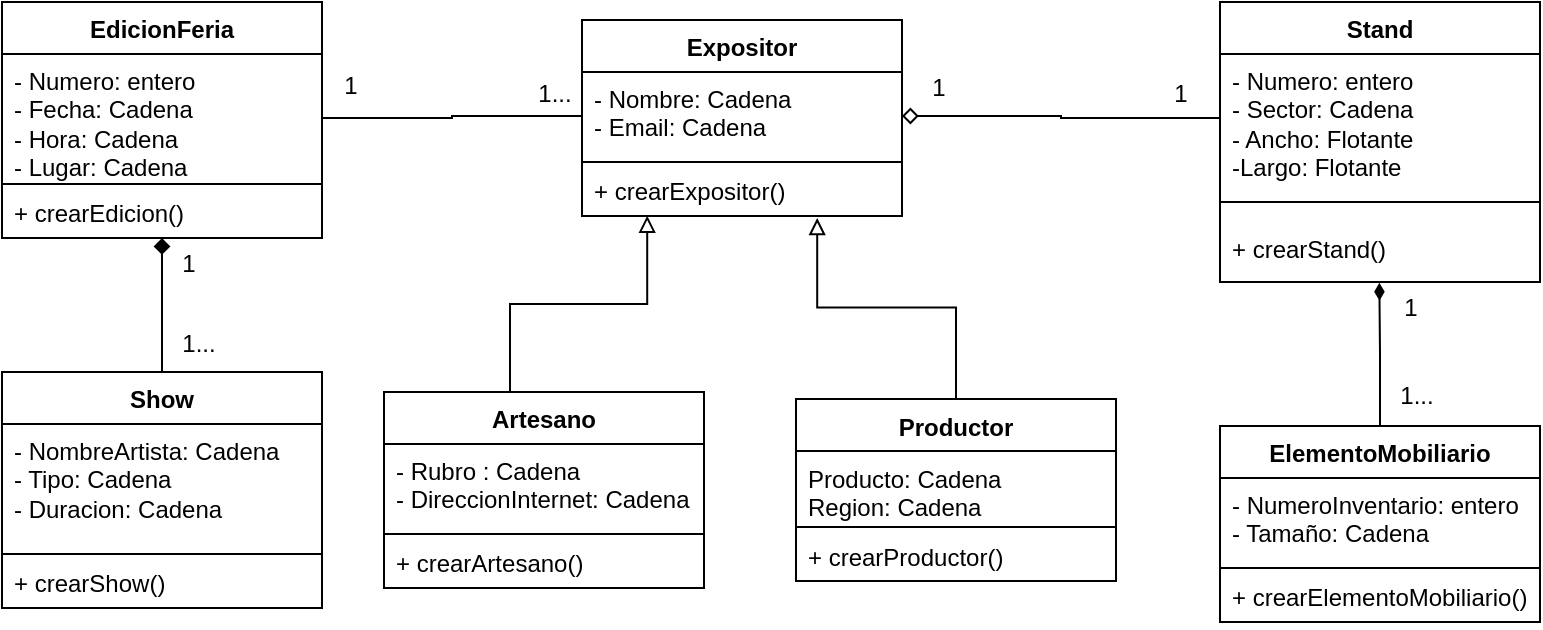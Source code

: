 <mxfile version="24.0.4" type="device" pages="2">
  <diagram name="Página-1" id="2p3dQ7kB4_P3YqdFY330">
    <mxGraphModel dx="1016" dy="598" grid="0" gridSize="10" guides="1" tooltips="1" connect="1" arrows="1" fold="1" page="0" pageScale="1" pageWidth="827" pageHeight="1169" math="0" shadow="0">
      <root>
        <mxCell id="0" />
        <mxCell id="1" parent="0" />
        <mxCell id="DFPjdbfR_xvqbc7c1NMu-45" style="edgeStyle=orthogonalEdgeStyle;rounded=0;orthogonalLoop=1;jettySize=auto;html=1;entryX=0.5;entryY=0;entryDx=0;entryDy=0;endArrow=none;endFill=0;startArrow=diamond;startFill=1;" edge="1" parent="1" source="DFPjdbfR_xvqbc7c1NMu-1" target="DFPjdbfR_xvqbc7c1NMu-25">
          <mxGeometry relative="1" as="geometry" />
        </mxCell>
        <mxCell id="DFPjdbfR_xvqbc7c1NMu-1" value="EdicionFeria" style="swimlane;fontStyle=1;align=center;verticalAlign=top;childLayout=stackLayout;horizontal=1;startSize=26;horizontalStack=0;resizeParent=1;resizeParentMax=0;resizeLast=0;collapsible=1;marginBottom=0;whiteSpace=wrap;html=1;" vertex="1" parent="1">
          <mxGeometry x="233" y="69" width="160" height="118" as="geometry" />
        </mxCell>
        <mxCell id="DFPjdbfR_xvqbc7c1NMu-2" value="- Numero: entero&lt;div&gt;- Fecha: Cadena&lt;/div&gt;&lt;div&gt;- Hora: Cadena&lt;/div&gt;&lt;div&gt;- Lugar: Cadena&lt;/div&gt;&lt;div&gt;&lt;br&gt;&lt;/div&gt;" style="text;strokeColor=none;fillColor=none;align=left;verticalAlign=top;spacingLeft=4;spacingRight=4;overflow=hidden;rotatable=0;points=[[0,0.5],[1,0.5]];portConstraint=eastwest;whiteSpace=wrap;html=1;" vertex="1" parent="DFPjdbfR_xvqbc7c1NMu-1">
          <mxGeometry y="26" width="160" height="64" as="geometry" />
        </mxCell>
        <mxCell id="DFPjdbfR_xvqbc7c1NMu-3" value="" style="line;strokeWidth=1;fillColor=none;align=left;verticalAlign=middle;spacingTop=-1;spacingLeft=3;spacingRight=3;rotatable=0;labelPosition=right;points=[];portConstraint=eastwest;strokeColor=inherit;" vertex="1" parent="DFPjdbfR_xvqbc7c1NMu-1">
          <mxGeometry y="90" width="160" height="2" as="geometry" />
        </mxCell>
        <mxCell id="DFPjdbfR_xvqbc7c1NMu-4" value="+ crearEdicion()" style="text;strokeColor=none;fillColor=none;align=left;verticalAlign=top;spacingLeft=4;spacingRight=4;overflow=hidden;rotatable=0;points=[[0,0.5],[1,0.5]];portConstraint=eastwest;whiteSpace=wrap;html=1;" vertex="1" parent="DFPjdbfR_xvqbc7c1NMu-1">
          <mxGeometry y="92" width="160" height="26" as="geometry" />
        </mxCell>
        <mxCell id="DFPjdbfR_xvqbc7c1NMu-5" value="Stand" style="swimlane;fontStyle=1;align=center;verticalAlign=top;childLayout=stackLayout;horizontal=1;startSize=26;horizontalStack=0;resizeParent=1;resizeParentMax=0;resizeLast=0;collapsible=1;marginBottom=0;whiteSpace=wrap;html=1;" vertex="1" parent="1">
          <mxGeometry x="842" y="69" width="160" height="140" as="geometry" />
        </mxCell>
        <mxCell id="DFPjdbfR_xvqbc7c1NMu-6" value="&lt;div&gt;- Numero: entero&lt;/div&gt;&lt;div&gt;- Sector: Cadena&lt;/div&gt;&lt;div&gt;- Ancho: Flotante&lt;/div&gt;&lt;div&gt;-Largo: Flotante&lt;/div&gt;" style="text;strokeColor=none;fillColor=none;align=left;verticalAlign=top;spacingLeft=4;spacingRight=4;overflow=hidden;rotatable=0;points=[[0,0.5],[1,0.5]];portConstraint=eastwest;whiteSpace=wrap;html=1;" vertex="1" parent="DFPjdbfR_xvqbc7c1NMu-5">
          <mxGeometry y="26" width="160" height="64" as="geometry" />
        </mxCell>
        <mxCell id="DFPjdbfR_xvqbc7c1NMu-7" value="" style="line;strokeWidth=1;fillColor=none;align=left;verticalAlign=middle;spacingTop=-1;spacingLeft=3;spacingRight=3;rotatable=0;labelPosition=right;points=[];portConstraint=eastwest;strokeColor=inherit;" vertex="1" parent="DFPjdbfR_xvqbc7c1NMu-5">
          <mxGeometry y="90" width="160" height="20" as="geometry" />
        </mxCell>
        <mxCell id="DFPjdbfR_xvqbc7c1NMu-8" value="+ crearStand&lt;span style=&quot;background-color: initial;&quot;&gt;()&lt;/span&gt;" style="text;strokeColor=none;fillColor=none;align=left;verticalAlign=top;spacingLeft=4;spacingRight=4;overflow=hidden;rotatable=0;points=[[0,0.5],[1,0.5]];portConstraint=eastwest;whiteSpace=wrap;html=1;" vertex="1" parent="DFPjdbfR_xvqbc7c1NMu-5">
          <mxGeometry y="110" width="160" height="30" as="geometry" />
        </mxCell>
        <mxCell id="DFPjdbfR_xvqbc7c1NMu-9" value="ElementoMobiliario" style="swimlane;fontStyle=1;align=center;verticalAlign=top;childLayout=stackLayout;horizontal=1;startSize=26;horizontalStack=0;resizeParent=1;resizeParentMax=0;resizeLast=0;collapsible=1;marginBottom=0;whiteSpace=wrap;html=1;" vertex="1" parent="1">
          <mxGeometry x="842" y="281" width="160" height="98" as="geometry" />
        </mxCell>
        <mxCell id="DFPjdbfR_xvqbc7c1NMu-10" value="- NumeroInventario: entero&lt;div&gt;- Tamaño: Cadena&lt;/div&gt;" style="text;strokeColor=none;fillColor=none;align=left;verticalAlign=top;spacingLeft=4;spacingRight=4;overflow=hidden;rotatable=0;points=[[0,0.5],[1,0.5]];portConstraint=eastwest;whiteSpace=wrap;html=1;" vertex="1" parent="DFPjdbfR_xvqbc7c1NMu-9">
          <mxGeometry y="26" width="160" height="44" as="geometry" />
        </mxCell>
        <mxCell id="DFPjdbfR_xvqbc7c1NMu-11" value="" style="line;strokeWidth=1;fillColor=none;align=left;verticalAlign=middle;spacingTop=-1;spacingLeft=3;spacingRight=3;rotatable=0;labelPosition=right;points=[];portConstraint=eastwest;strokeColor=inherit;" vertex="1" parent="DFPjdbfR_xvqbc7c1NMu-9">
          <mxGeometry y="70" width="160" height="2" as="geometry" />
        </mxCell>
        <mxCell id="DFPjdbfR_xvqbc7c1NMu-12" value="+ crearElementoMobiliario()" style="text;strokeColor=none;fillColor=none;align=left;verticalAlign=top;spacingLeft=4;spacingRight=4;overflow=hidden;rotatable=0;points=[[0,0.5],[1,0.5]];portConstraint=eastwest;whiteSpace=wrap;html=1;" vertex="1" parent="DFPjdbfR_xvqbc7c1NMu-9">
          <mxGeometry y="72" width="160" height="26" as="geometry" />
        </mxCell>
        <mxCell id="DFPjdbfR_xvqbc7c1NMu-13" value="Expositor" style="swimlane;fontStyle=1;align=center;verticalAlign=top;childLayout=stackLayout;horizontal=1;startSize=26;horizontalStack=0;resizeParent=1;resizeParentMax=0;resizeLast=0;collapsible=1;marginBottom=0;whiteSpace=wrap;html=1;" vertex="1" parent="1">
          <mxGeometry x="523" y="78" width="160" height="98" as="geometry" />
        </mxCell>
        <mxCell id="DFPjdbfR_xvqbc7c1NMu-14" value="&lt;div&gt;- Nombre: Cadena&lt;/div&gt;&lt;div&gt;- Email: Cadena&lt;/div&gt;" style="text;strokeColor=none;fillColor=none;align=left;verticalAlign=top;spacingLeft=4;spacingRight=4;overflow=hidden;rotatable=0;points=[[0,0.5],[1,0.5]];portConstraint=eastwest;whiteSpace=wrap;html=1;" vertex="1" parent="DFPjdbfR_xvqbc7c1NMu-13">
          <mxGeometry y="26" width="160" height="44" as="geometry" />
        </mxCell>
        <mxCell id="DFPjdbfR_xvqbc7c1NMu-15" value="" style="line;strokeWidth=1;fillColor=none;align=left;verticalAlign=middle;spacingTop=-1;spacingLeft=3;spacingRight=3;rotatable=0;labelPosition=right;points=[];portConstraint=eastwest;strokeColor=inherit;" vertex="1" parent="DFPjdbfR_xvqbc7c1NMu-13">
          <mxGeometry y="70" width="160" height="2" as="geometry" />
        </mxCell>
        <mxCell id="DFPjdbfR_xvqbc7c1NMu-16" value="+ crearExpositor()" style="text;strokeColor=none;fillColor=none;align=left;verticalAlign=top;spacingLeft=4;spacingRight=4;overflow=hidden;rotatable=0;points=[[0,0.5],[1,0.5]];portConstraint=eastwest;whiteSpace=wrap;html=1;" vertex="1" parent="DFPjdbfR_xvqbc7c1NMu-13">
          <mxGeometry y="72" width="160" height="26" as="geometry" />
        </mxCell>
        <mxCell id="DFPjdbfR_xvqbc7c1NMu-37" style="edgeStyle=orthogonalEdgeStyle;rounded=0;orthogonalLoop=1;jettySize=auto;html=1;entryX=0.21;entryY=0.987;entryDx=0;entryDy=0;endArrow=block;endFill=0;entryPerimeter=0;" edge="1" parent="1">
          <mxGeometry relative="1" as="geometry">
            <mxPoint x="487" y="264.17" as="sourcePoint" />
            <mxPoint x="555.6" y="175.832" as="targetPoint" />
            <Array as="points">
              <mxPoint x="487" y="220" />
              <mxPoint x="556" y="220" />
            </Array>
          </mxGeometry>
        </mxCell>
        <mxCell id="DFPjdbfR_xvqbc7c1NMu-17" value="Artesano" style="swimlane;fontStyle=1;align=center;verticalAlign=top;childLayout=stackLayout;horizontal=1;startSize=26;horizontalStack=0;resizeParent=1;resizeParentMax=0;resizeLast=0;collapsible=1;marginBottom=0;whiteSpace=wrap;html=1;" vertex="1" parent="1">
          <mxGeometry x="424" y="264" width="160" height="98" as="geometry" />
        </mxCell>
        <mxCell id="DFPjdbfR_xvqbc7c1NMu-18" value="&lt;div&gt;- Rubro : Cadena&lt;/div&gt;&lt;div&gt;- DireccionInternet: Cadena&lt;/div&gt;" style="text;strokeColor=none;fillColor=none;align=left;verticalAlign=top;spacingLeft=4;spacingRight=4;overflow=hidden;rotatable=0;points=[[0,0.5],[1,0.5]];portConstraint=eastwest;whiteSpace=wrap;html=1;" vertex="1" parent="DFPjdbfR_xvqbc7c1NMu-17">
          <mxGeometry y="26" width="160" height="44" as="geometry" />
        </mxCell>
        <mxCell id="DFPjdbfR_xvqbc7c1NMu-19" value="" style="line;strokeWidth=1;fillColor=none;align=left;verticalAlign=middle;spacingTop=-1;spacingLeft=3;spacingRight=3;rotatable=0;labelPosition=right;points=[];portConstraint=eastwest;strokeColor=inherit;" vertex="1" parent="DFPjdbfR_xvqbc7c1NMu-17">
          <mxGeometry y="70" width="160" height="2" as="geometry" />
        </mxCell>
        <mxCell id="DFPjdbfR_xvqbc7c1NMu-20" value="+ crearArtesano()" style="text;strokeColor=none;fillColor=none;align=left;verticalAlign=top;spacingLeft=4;spacingRight=4;overflow=hidden;rotatable=0;points=[[0,0.5],[1,0.5]];portConstraint=eastwest;whiteSpace=wrap;html=1;" vertex="1" parent="DFPjdbfR_xvqbc7c1NMu-17">
          <mxGeometry y="72" width="160" height="26" as="geometry" />
        </mxCell>
        <mxCell id="DFPjdbfR_xvqbc7c1NMu-38" style="edgeStyle=orthogonalEdgeStyle;rounded=0;orthogonalLoop=1;jettySize=auto;html=1;endArrow=block;endFill=0;entryX=0.735;entryY=1.038;entryDx=0;entryDy=0;entryPerimeter=0;" edge="1" parent="1" source="DFPjdbfR_xvqbc7c1NMu-21" target="DFPjdbfR_xvqbc7c1NMu-16">
          <mxGeometry relative="1" as="geometry" />
        </mxCell>
        <mxCell id="DFPjdbfR_xvqbc7c1NMu-21" value="Productor" style="swimlane;fontStyle=1;align=center;verticalAlign=top;childLayout=stackLayout;horizontal=1;startSize=26;horizontalStack=0;resizeParent=1;resizeParentMax=0;resizeLast=0;collapsible=1;marginBottom=0;whiteSpace=wrap;html=1;" vertex="1" parent="1">
          <mxGeometry x="630" y="267.5" width="160" height="91" as="geometry" />
        </mxCell>
        <mxCell id="DFPjdbfR_xvqbc7c1NMu-22" value="&lt;div&gt;Producto: Cadena&lt;/div&gt;&lt;div&gt;Region: Cadena&lt;/div&gt;" style="text;strokeColor=none;fillColor=none;align=left;verticalAlign=top;spacingLeft=4;spacingRight=4;overflow=hidden;rotatable=0;points=[[0,0.5],[1,0.5]];portConstraint=eastwest;whiteSpace=wrap;html=1;" vertex="1" parent="DFPjdbfR_xvqbc7c1NMu-21">
          <mxGeometry y="26" width="160" height="37" as="geometry" />
        </mxCell>
        <mxCell id="DFPjdbfR_xvqbc7c1NMu-23" value="" style="line;strokeWidth=1;fillColor=none;align=left;verticalAlign=middle;spacingTop=-1;spacingLeft=3;spacingRight=3;rotatable=0;labelPosition=right;points=[];portConstraint=eastwest;strokeColor=inherit;" vertex="1" parent="DFPjdbfR_xvqbc7c1NMu-21">
          <mxGeometry y="63" width="160" height="2" as="geometry" />
        </mxCell>
        <mxCell id="DFPjdbfR_xvqbc7c1NMu-24" value="+ crearProductor()" style="text;strokeColor=none;fillColor=none;align=left;verticalAlign=top;spacingLeft=4;spacingRight=4;overflow=hidden;rotatable=0;points=[[0,0.5],[1,0.5]];portConstraint=eastwest;whiteSpace=wrap;html=1;" vertex="1" parent="DFPjdbfR_xvqbc7c1NMu-21">
          <mxGeometry y="65" width="160" height="26" as="geometry" />
        </mxCell>
        <mxCell id="DFPjdbfR_xvqbc7c1NMu-25" value="Show" style="swimlane;fontStyle=1;align=center;verticalAlign=top;childLayout=stackLayout;horizontal=1;startSize=26;horizontalStack=0;resizeParent=1;resizeParentMax=0;resizeLast=0;collapsible=1;marginBottom=0;whiteSpace=wrap;html=1;" vertex="1" parent="1">
          <mxGeometry x="233" y="254" width="160" height="118" as="geometry" />
        </mxCell>
        <mxCell id="DFPjdbfR_xvqbc7c1NMu-26" value="- NombreArtista: Cadena&lt;div&gt;- Tipo: Cadena&lt;/div&gt;&lt;div&gt;- Duracion: Cadena&lt;/div&gt;" style="text;strokeColor=none;fillColor=none;align=left;verticalAlign=top;spacingLeft=4;spacingRight=4;overflow=hidden;rotatable=0;points=[[0,0.5],[1,0.5]];portConstraint=eastwest;whiteSpace=wrap;html=1;" vertex="1" parent="DFPjdbfR_xvqbc7c1NMu-25">
          <mxGeometry y="26" width="160" height="64" as="geometry" />
        </mxCell>
        <mxCell id="DFPjdbfR_xvqbc7c1NMu-27" value="" style="line;strokeWidth=1;fillColor=none;align=left;verticalAlign=middle;spacingTop=-1;spacingLeft=3;spacingRight=3;rotatable=0;labelPosition=right;points=[];portConstraint=eastwest;strokeColor=inherit;" vertex="1" parent="DFPjdbfR_xvqbc7c1NMu-25">
          <mxGeometry y="90" width="160" height="2" as="geometry" />
        </mxCell>
        <mxCell id="DFPjdbfR_xvqbc7c1NMu-28" value="+ crearShow()" style="text;strokeColor=none;fillColor=none;align=left;verticalAlign=top;spacingLeft=4;spacingRight=4;overflow=hidden;rotatable=0;points=[[0,0.5],[1,0.5]];portConstraint=eastwest;whiteSpace=wrap;html=1;" vertex="1" parent="DFPjdbfR_xvqbc7c1NMu-25">
          <mxGeometry y="92" width="160" height="26" as="geometry" />
        </mxCell>
        <mxCell id="DFPjdbfR_xvqbc7c1NMu-31" style="edgeStyle=orthogonalEdgeStyle;rounded=0;orthogonalLoop=1;jettySize=auto;html=1;endArrow=diamond;endFill=0;" edge="1" parent="1" source="DFPjdbfR_xvqbc7c1NMu-6" target="DFPjdbfR_xvqbc7c1NMu-14">
          <mxGeometry relative="1" as="geometry" />
        </mxCell>
        <mxCell id="DFPjdbfR_xvqbc7c1NMu-32" value="1" style="text;html=1;align=center;verticalAlign=middle;resizable=0;points=[];autosize=1;strokeColor=none;fillColor=none;" vertex="1" parent="1">
          <mxGeometry x="809" y="102" width="25" height="26" as="geometry" />
        </mxCell>
        <mxCell id="DFPjdbfR_xvqbc7c1NMu-33" value="1..." style="text;html=1;align=center;verticalAlign=middle;resizable=0;points=[];autosize=1;strokeColor=none;fillColor=none;" vertex="1" parent="1">
          <mxGeometry x="491" y="102" width="35" height="26" as="geometry" />
        </mxCell>
        <mxCell id="DFPjdbfR_xvqbc7c1NMu-34" style="edgeStyle=orthogonalEdgeStyle;rounded=0;orthogonalLoop=1;jettySize=auto;html=1;entryX=0.498;entryY=1.014;entryDx=0;entryDy=0;entryPerimeter=0;endArrow=diamondThin;endFill=1;" edge="1" parent="1" source="DFPjdbfR_xvqbc7c1NMu-9" target="DFPjdbfR_xvqbc7c1NMu-8">
          <mxGeometry relative="1" as="geometry" />
        </mxCell>
        <mxCell id="DFPjdbfR_xvqbc7c1NMu-35" value="1" style="text;html=1;align=center;verticalAlign=middle;resizable=0;points=[];autosize=1;strokeColor=none;fillColor=none;" vertex="1" parent="1">
          <mxGeometry x="924" y="209" width="25" height="26" as="geometry" />
        </mxCell>
        <mxCell id="DFPjdbfR_xvqbc7c1NMu-36" value="1..." style="text;html=1;align=center;verticalAlign=middle;resizable=0;points=[];autosize=1;strokeColor=none;fillColor=none;" vertex="1" parent="1">
          <mxGeometry x="922" y="253" width="35" height="26" as="geometry" />
        </mxCell>
        <mxCell id="DFPjdbfR_xvqbc7c1NMu-42" value="1" style="text;html=1;align=center;verticalAlign=middle;resizable=0;points=[];autosize=1;strokeColor=none;fillColor=none;" vertex="1" parent="1">
          <mxGeometry x="688" y="99" width="25" height="26" as="geometry" />
        </mxCell>
        <mxCell id="DFPjdbfR_xvqbc7c1NMu-43" style="edgeStyle=orthogonalEdgeStyle;rounded=0;orthogonalLoop=1;jettySize=auto;html=1;endArrow=none;endFill=0;" edge="1" parent="1" source="DFPjdbfR_xvqbc7c1NMu-2" target="DFPjdbfR_xvqbc7c1NMu-14">
          <mxGeometry relative="1" as="geometry" />
        </mxCell>
        <mxCell id="DFPjdbfR_xvqbc7c1NMu-44" value="1" style="text;html=1;align=center;verticalAlign=middle;resizable=0;points=[];autosize=1;strokeColor=none;fillColor=none;" vertex="1" parent="1">
          <mxGeometry x="394" y="98" width="25" height="26" as="geometry" />
        </mxCell>
        <mxCell id="DFPjdbfR_xvqbc7c1NMu-46" value="1" style="text;html=1;align=center;verticalAlign=middle;resizable=0;points=[];autosize=1;strokeColor=none;fillColor=none;" vertex="1" parent="1">
          <mxGeometry x="313" y="187" width="25" height="26" as="geometry" />
        </mxCell>
        <mxCell id="DFPjdbfR_xvqbc7c1NMu-47" value="1..." style="text;html=1;align=center;verticalAlign=middle;resizable=0;points=[];autosize=1;strokeColor=none;fillColor=none;" vertex="1" parent="1">
          <mxGeometry x="313" y="227" width="35" height="26" as="geometry" />
        </mxCell>
      </root>
    </mxGraphModel>
  </diagram>
  <diagram id="fHS7DfkQX6WjU89dEAtk" name="Página-2">
    <mxGraphModel dx="1040" dy="776" grid="0" gridSize="10" guides="1" tooltips="1" connect="1" arrows="1" fold="1" page="0" pageScale="1" pageWidth="827" pageHeight="1169" math="0" shadow="0">
      <root>
        <mxCell id="0" />
        <mxCell id="1" parent="0" />
        <mxCell id="L3eb2zzdeu7sfZIu7ntQ-1" value="" style="shape=umlLifeline;perimeter=lifelinePerimeter;whiteSpace=wrap;html=1;container=1;dropTarget=0;collapsible=0;recursiveResize=0;outlineConnect=0;portConstraint=eastwest;newEdgeStyle={&quot;curved&quot;:0,&quot;rounded&quot;:0};participant=umlBoundary;" vertex="1" parent="1">
          <mxGeometry x="-107.5" y="-14" width="50" height="373" as="geometry" />
        </mxCell>
        <mxCell id="L3eb2zzdeu7sfZIu7ntQ-2" value="" style="html=1;points=[[0,0,0,0,5],[0,1,0,0,-5],[1,0,0,0,5],[1,1,0,0,-5]];perimeter=orthogonalPerimeter;outlineConnect=0;targetShapes=umlLifeline;portConstraint=eastwest;newEdgeStyle={&quot;curved&quot;:0,&quot;rounded&quot;:0};" vertex="1" parent="L3eb2zzdeu7sfZIu7ntQ-1">
          <mxGeometry x="20" y="49" width="10" height="287" as="geometry" />
        </mxCell>
        <mxCell id="L3eb2zzdeu7sfZIu7ntQ-3" value=":&lt;u&gt;Interfaz&lt;/u&gt;" style="text;html=1;align=center;verticalAlign=middle;resizable=0;points=[];autosize=1;strokeColor=none;fillColor=none;" vertex="1" parent="1">
          <mxGeometry x="-113" y="-43" width="61" height="26" as="geometry" />
        </mxCell>
        <mxCell id="L3eb2zzdeu7sfZIu7ntQ-4" value="" style="shape=umlLifeline;perimeter=lifelinePerimeter;whiteSpace=wrap;html=1;container=1;dropTarget=0;collapsible=0;recursiveResize=0;outlineConnect=0;portConstraint=eastwest;newEdgeStyle={&quot;curved&quot;:0,&quot;rounded&quot;:0};participant=umlActor;" vertex="1" parent="1">
          <mxGeometry x="-262" y="-24" width="20" height="372" as="geometry" />
        </mxCell>
        <mxCell id="L3eb2zzdeu7sfZIu7ntQ-5" value="" style="html=1;points=[[0,0,0,0,5],[0,1,0,0,-5],[1,0,0,0,5],[1,1,0,0,-5]];perimeter=orthogonalPerimeter;outlineConnect=0;targetShapes=umlLifeline;portConstraint=eastwest;newEdgeStyle={&quot;curved&quot;:0,&quot;rounded&quot;:0};" vertex="1" parent="L3eb2zzdeu7sfZIu7ntQ-4">
          <mxGeometry x="5" y="59" width="10" height="288" as="geometry" />
        </mxCell>
        <mxCell id="L3eb2zzdeu7sfZIu7ntQ-6" style="edgeStyle=orthogonalEdgeStyle;rounded=0;orthogonalLoop=1;jettySize=auto;html=1;curved=0;entryX=0;entryY=0;entryDx=0;entryDy=5;entryPerimeter=0;exitX=1;exitY=0;exitDx=0;exitDy=5;exitPerimeter=0;endArrow=block;endFill=1;" edge="1" parent="1" source="L3eb2zzdeu7sfZIu7ntQ-5" target="L3eb2zzdeu7sfZIu7ntQ-2">
          <mxGeometry relative="1" as="geometry" />
        </mxCell>
        <mxCell id="L3eb2zzdeu7sfZIu7ntQ-8" value="Ingresa rubro" style="edgeLabel;html=1;align=center;verticalAlign=middle;resizable=0;points=[];" vertex="1" connectable="0" parent="L3eb2zzdeu7sfZIu7ntQ-6">
          <mxGeometry x="-0.086" y="-2" relative="1" as="geometry">
            <mxPoint x="1" y="-13" as="offset" />
          </mxGeometry>
        </mxCell>
        <mxCell id="L3eb2zzdeu7sfZIu7ntQ-9" value="Usuario" style="text;html=1;align=center;verticalAlign=middle;resizable=0;points=[];autosize=1;strokeColor=none;fillColor=none;" vertex="1" parent="1">
          <mxGeometry x="-281.5" y="-47" width="59" height="26" as="geometry" />
        </mxCell>
        <mxCell id="L3eb2zzdeu7sfZIu7ntQ-10" value="" style="shape=umlLifeline;perimeter=lifelinePerimeter;whiteSpace=wrap;html=1;container=1;dropTarget=0;collapsible=0;recursiveResize=0;outlineConnect=0;portConstraint=eastwest;newEdgeStyle={&quot;curved&quot;:0,&quot;rounded&quot;:0};participant=umlControl;" vertex="1" parent="1">
          <mxGeometry x="87" y="-14" width="40" height="353" as="geometry" />
        </mxCell>
        <mxCell id="L3eb2zzdeu7sfZIu7ntQ-12" value="" style="html=1;points=[[0,0,0,0,5],[0,1,0,0,-5],[1,0,0,0,5],[1,1,0,0,-5]];perimeter=orthogonalPerimeter;outlineConnect=0;targetShapes=umlLifeline;portConstraint=eastwest;newEdgeStyle={&quot;curved&quot;:0,&quot;rounded&quot;:0};" vertex="1" parent="L3eb2zzdeu7sfZIu7ntQ-10">
          <mxGeometry x="15" y="61" width="10" height="268" as="geometry" />
        </mxCell>
        <mxCell id="L3eb2zzdeu7sfZIu7ntQ-11" value=":&lt;u&gt;GestorArtesanos&lt;/u&gt;" style="text;html=1;align=center;verticalAlign=middle;resizable=0;points=[];autosize=1;strokeColor=none;fillColor=none;" vertex="1" parent="1">
          <mxGeometry x="51.5" y="-43" width="111" height="26" as="geometry" />
        </mxCell>
        <mxCell id="L3eb2zzdeu7sfZIu7ntQ-13" style="edgeStyle=orthogonalEdgeStyle;rounded=0;orthogonalLoop=1;jettySize=auto;html=1;curved=0;endArrow=block;endFill=1;" edge="1" parent="1" source="L3eb2zzdeu7sfZIu7ntQ-2" target="L3eb2zzdeu7sfZIu7ntQ-10">
          <mxGeometry relative="1" as="geometry">
            <Array as="points">
              <mxPoint x="12" y="54" />
              <mxPoint x="12" y="54" />
            </Array>
          </mxGeometry>
        </mxCell>
        <mxCell id="L3eb2zzdeu7sfZIu7ntQ-14" value="buscarArtesanos(rubroIngresado)" style="edgeLabel;html=1;align=center;verticalAlign=middle;resizable=0;points=[];" vertex="1" connectable="0" parent="L3eb2zzdeu7sfZIu7ntQ-13">
          <mxGeometry x="-0.037" relative="1" as="geometry">
            <mxPoint y="-13" as="offset" />
          </mxGeometry>
        </mxCell>
        <mxCell id="L3eb2zzdeu7sfZIu7ntQ-15" value="" style="shape=umlLifeline;perimeter=lifelinePerimeter;whiteSpace=wrap;html=1;container=1;dropTarget=0;collapsible=0;recursiveResize=0;outlineConnect=0;portConstraint=eastwest;newEdgeStyle={&quot;curved&quot;:0,&quot;rounded&quot;:0};participant=umlEntity;" vertex="1" parent="1">
          <mxGeometry x="249" y="-14" width="40" height="300" as="geometry" />
        </mxCell>
        <mxCell id="L3eb2zzdeu7sfZIu7ntQ-17" value="" style="html=1;points=[[0,0,0,0,5],[0,1,0,0,-5],[1,0,0,0,5],[1,1,0,0,-5]];perimeter=orthogonalPerimeter;outlineConnect=0;targetShapes=umlLifeline;portConstraint=eastwest;newEdgeStyle={&quot;curved&quot;:0,&quot;rounded&quot;:0};" vertex="1" parent="L3eb2zzdeu7sfZIu7ntQ-15">
          <mxGeometry x="15" y="109" width="10" height="168" as="geometry" />
        </mxCell>
        <mxCell id="L3eb2zzdeu7sfZIu7ntQ-16" value=":&lt;u&gt;Artesano&lt;/u&gt;" style="text;html=1;align=center;verticalAlign=middle;resizable=0;points=[];autosize=1;strokeColor=none;fillColor=none;" vertex="1" parent="1">
          <mxGeometry x="230" y="-40" width="69" height="26" as="geometry" />
        </mxCell>
        <mxCell id="L3eb2zzdeu7sfZIu7ntQ-18" value="Loop" style="shape=umlFrame;whiteSpace=wrap;html=1;pointerEvents=0;" vertex="1" parent="1">
          <mxGeometry x="29" y="79" width="300" height="200" as="geometry" />
        </mxCell>
        <mxCell id="L3eb2zzdeu7sfZIu7ntQ-19" value="Mientras haya más artesanos" style="text;html=1;align=center;verticalAlign=middle;resizable=0;points=[];autosize=1;strokeColor=none;fillColor=none;" vertex="1" parent="1">
          <mxGeometry x="102" y="57" width="175" height="26" as="geometry" />
        </mxCell>
        <mxCell id="L3eb2zzdeu7sfZIu7ntQ-20" style="edgeStyle=orthogonalEdgeStyle;rounded=0;orthogonalLoop=1;jettySize=auto;html=1;curved=0;endArrow=block;endFill=1;" edge="1" parent="1" source="L3eb2zzdeu7sfZIu7ntQ-12" target="L3eb2zzdeu7sfZIu7ntQ-17">
          <mxGeometry relative="1" as="geometry">
            <Array as="points">
              <mxPoint x="191" y="113" />
              <mxPoint x="191" y="113" />
            </Array>
          </mxGeometry>
        </mxCell>
        <mxCell id="L3eb2zzdeu7sfZIu7ntQ-21" value="getRubro()" style="edgeLabel;html=1;align=center;verticalAlign=middle;resizable=0;points=[];" vertex="1" connectable="0" parent="L3eb2zzdeu7sfZIu7ntQ-20">
          <mxGeometry x="-0.028" y="-1" relative="1" as="geometry">
            <mxPoint y="-9" as="offset" />
          </mxGeometry>
        </mxCell>
        <mxCell id="L3eb2zzdeu7sfZIu7ntQ-22" style="edgeStyle=orthogonalEdgeStyle;rounded=0;orthogonalLoop=1;jettySize=auto;html=1;curved=0;endArrow=block;endFill=0;" edge="1" parent="1">
          <mxGeometry relative="1" as="geometry">
            <mxPoint x="264" y="130" as="sourcePoint" />
            <mxPoint x="112" y="130" as="targetPoint" />
            <Array as="points">
              <mxPoint x="143" y="130" />
              <mxPoint x="143" y="130" />
            </Array>
          </mxGeometry>
        </mxCell>
        <mxCell id="L3eb2zzdeu7sfZIu7ntQ-23" value="rubro" style="edgeLabel;html=1;align=center;verticalAlign=middle;resizable=0;points=[];" vertex="1" connectable="0" parent="L3eb2zzdeu7sfZIu7ntQ-22">
          <mxGeometry x="0.011" y="1" relative="1" as="geometry">
            <mxPoint x="-4" y="-10" as="offset" />
          </mxGeometry>
        </mxCell>
        <mxCell id="L3eb2zzdeu7sfZIu7ntQ-24" value="Alt" style="shape=umlFrame;whiteSpace=wrap;html=1;pointerEvents=0;" vertex="1" parent="1">
          <mxGeometry x="39.5" y="134" width="279.5" height="123" as="geometry" />
        </mxCell>
        <mxCell id="L3eb2zzdeu7sfZIu7ntQ-25" value="rubro == rubroIngresado" style="text;html=1;align=center;verticalAlign=middle;resizable=0;points=[];autosize=1;strokeColor=none;fillColor=none;" vertex="1" parent="1">
          <mxGeometry x="111" y="134" width="148" height="26" as="geometry" />
        </mxCell>
        <mxCell id="L3eb2zzdeu7sfZIu7ntQ-26" style="edgeStyle=orthogonalEdgeStyle;rounded=0;orthogonalLoop=1;jettySize=auto;html=1;curved=0;endArrow=block;endFill=1;" edge="1" parent="1" source="L3eb2zzdeu7sfZIu7ntQ-12">
          <mxGeometry relative="1" as="geometry">
            <mxPoint x="264" y="170" as="targetPoint" />
            <Array as="points">
              <mxPoint x="189" y="170" />
              <mxPoint x="189" y="170" />
            </Array>
          </mxGeometry>
        </mxCell>
        <mxCell id="L3eb2zzdeu7sfZIu7ntQ-27" value="getDatos()" style="edgeLabel;html=1;align=center;verticalAlign=middle;resizable=0;points=[];" vertex="1" connectable="0" parent="L3eb2zzdeu7sfZIu7ntQ-26">
          <mxGeometry x="0.013" relative="1" as="geometry">
            <mxPoint x="-4" y="-8" as="offset" />
          </mxGeometry>
        </mxCell>
        <mxCell id="L3eb2zzdeu7sfZIu7ntQ-28" style="edgeStyle=orthogonalEdgeStyle;rounded=0;orthogonalLoop=1;jettySize=auto;html=1;curved=0;endArrow=block;endFill=0;" edge="1" parent="1" source="L3eb2zzdeu7sfZIu7ntQ-17" target="L3eb2zzdeu7sfZIu7ntQ-12">
          <mxGeometry relative="1" as="geometry">
            <Array as="points">
              <mxPoint x="187" y="191" />
              <mxPoint x="187" y="191" />
            </Array>
          </mxGeometry>
        </mxCell>
        <mxCell id="L3eb2zzdeu7sfZIu7ntQ-29" value="datos" style="edgeLabel;html=1;align=center;verticalAlign=middle;resizable=0;points=[];" vertex="1" connectable="0" parent="L3eb2zzdeu7sfZIu7ntQ-28">
          <mxGeometry x="0.031" y="-1" relative="1" as="geometry">
            <mxPoint x="-1" y="-7" as="offset" />
          </mxGeometry>
        </mxCell>
        <mxCell id="L3eb2zzdeu7sfZIu7ntQ-30" style="edgeStyle=orthogonalEdgeStyle;rounded=0;orthogonalLoop=1;jettySize=auto;html=1;curved=0;" edge="1" parent="1">
          <mxGeometry relative="1" as="geometry">
            <mxPoint x="112" y="216" as="sourcePoint" />
            <mxPoint x="112" y="236" as="targetPoint" />
            <Array as="points">
              <mxPoint x="135" y="216" />
              <mxPoint x="135" y="236" />
            </Array>
          </mxGeometry>
        </mxCell>
        <mxCell id="L3eb2zzdeu7sfZIu7ntQ-31" value="Agregar datos a lista" style="text;html=1;align=center;verticalAlign=middle;resizable=0;points=[];autosize=1;strokeColor=none;fillColor=none;" vertex="1" parent="1">
          <mxGeometry x="131" y="213" width="128" height="26" as="geometry" />
        </mxCell>
        <mxCell id="L3eb2zzdeu7sfZIu7ntQ-32" style="edgeStyle=orthogonalEdgeStyle;rounded=0;orthogonalLoop=1;jettySize=auto;html=1;curved=0;endArrow=block;endFill=0;" edge="1" parent="1" source="L3eb2zzdeu7sfZIu7ntQ-12" target="L3eb2zzdeu7sfZIu7ntQ-2">
          <mxGeometry relative="1" as="geometry">
            <Array as="points">
              <mxPoint x="11" y="294" />
              <mxPoint x="11" y="294" />
            </Array>
          </mxGeometry>
        </mxCell>
        <mxCell id="L3eb2zzdeu7sfZIu7ntQ-33" value="Lista" style="edgeLabel;html=1;align=center;verticalAlign=middle;resizable=0;points=[];" vertex="1" connectable="0" parent="L3eb2zzdeu7sfZIu7ntQ-32">
          <mxGeometry x="0.026" y="-4" relative="1" as="geometry">
            <mxPoint y="-4" as="offset" />
          </mxGeometry>
        </mxCell>
        <mxCell id="L3eb2zzdeu7sfZIu7ntQ-34" style="edgeStyle=orthogonalEdgeStyle;rounded=0;orthogonalLoop=1;jettySize=auto;html=1;curved=0;endArrow=block;endFill=0;" edge="1" parent="1">
          <mxGeometry relative="1" as="geometry">
            <mxPoint x="-89.5" y="302" as="sourcePoint" />
            <mxPoint x="-249" y="302.5" as="targetPoint" />
          </mxGeometry>
        </mxCell>
        <mxCell id="L3eb2zzdeu7sfZIu7ntQ-35" value="Mostrar lista" style="edgeLabel;html=1;align=center;verticalAlign=middle;resizable=0;points=[];" vertex="1" connectable="0" parent="L3eb2zzdeu7sfZIu7ntQ-34">
          <mxGeometry x="-0.05" y="1" relative="1" as="geometry">
            <mxPoint x="-2" y="-10" as="offset" />
          </mxGeometry>
        </mxCell>
      </root>
    </mxGraphModel>
  </diagram>
</mxfile>
